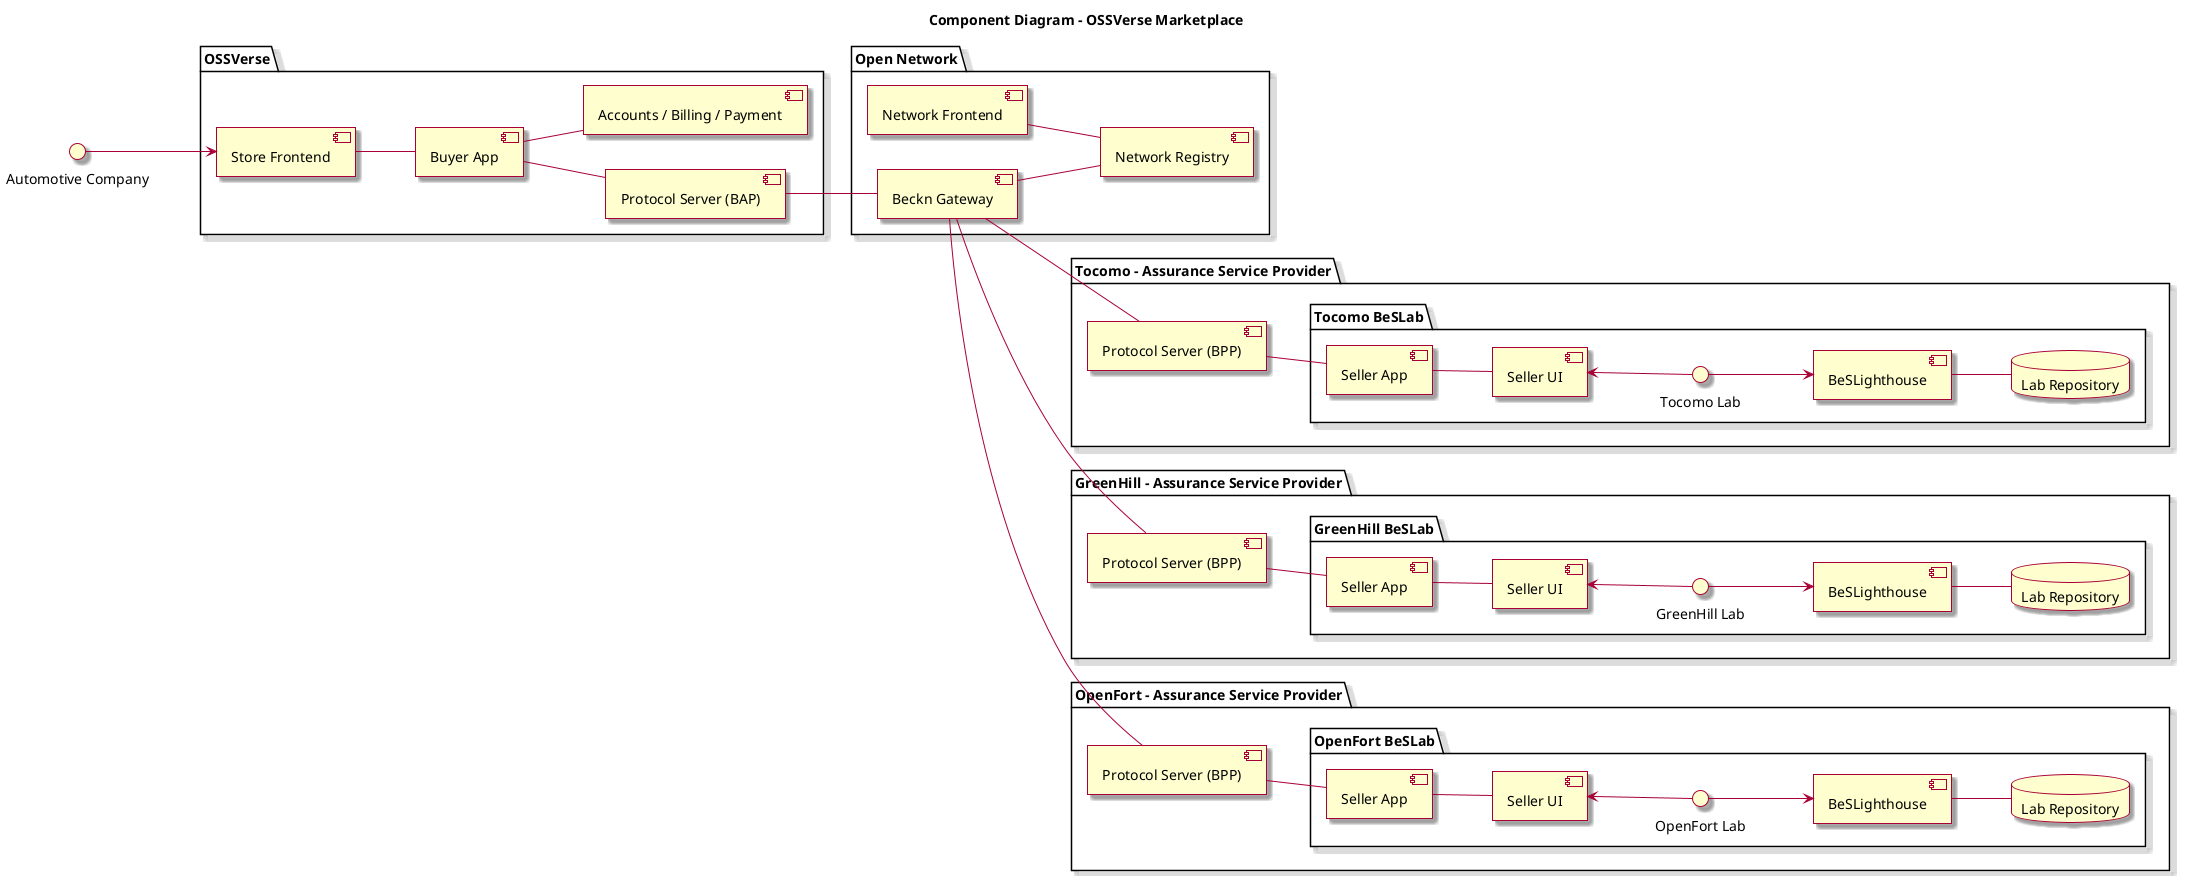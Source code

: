 @startuml

title Component Diagram - OSSVerse Marketplace

skin rose

left to right direction

package "OSSVerse" {
  component [Store Frontend] as comp1
  component [Buyer App] as comp2
  component [Protocol Server (BAP)] as comp3
  component [Accounts / Billing / Payment] as comp21
  comp1 -- comp2
  comp2 -- comp3
  comp2 -- comp21
}

"Automotive Company" --> comp1

package "Open Network" {
  component [Network Frontend] as comp22
  component [Beckn Gateway] as comp4
  database [Network Registry] as comp5
  comp3 -- comp4
  comp4 -- comp5
  comp22 -- comp5
}

package "Tocomo - Assurance Service Provider" {
  component [Protocol Server (BPP)] as comp6
  package "Tocomo BeSLab" {
    component [Seller App] as comp7
    component [Seller UI] as comp8
    component [BeSLighthouse] as comp9
    database "Lab Repository" as comp10
    comp8 <-- "Tocomo Lab"
    "Tocomo Lab" --> comp9
    comp9 -- comp10
  }
  comp4 -- comp6
  comp6 -- comp7
  comp7 -- comp8
}

package "GreenHill - Assurance Service Provider" {
  component [Protocol Server (BPP)] as comp11
  package "GreenHill BeSLab" {
    component [Seller App] as comp12
    component [Seller UI] as comp13
    component [BeSLighthouse] as comp14
    database "Lab Repository" as comp15
    comp13 <-- "GreenHill Lab"
    "GreenHill Lab" --> comp14
    comp14 -- comp15
  }
  comp4 -- comp11
  comp11 -- comp12
  comp12 -- comp13
}

package "OpenFort - Assurance Service Provider" {
  component [Protocol Server (BPP)] as comp16
  package "OpenFort BeSLab" {
    component [Seller App] as comp17
    component [Seller UI] as comp18
    component [BeSLighthouse] as comp19
    database "Lab Repository" as comp20
    comp18 <-- "OpenFort Lab"
    "OpenFort Lab" --> comp19
    comp19 -- comp20
  }
  comp4 -- comp16
  comp16 -- comp17
  comp17 -- comp18
}

@enduml